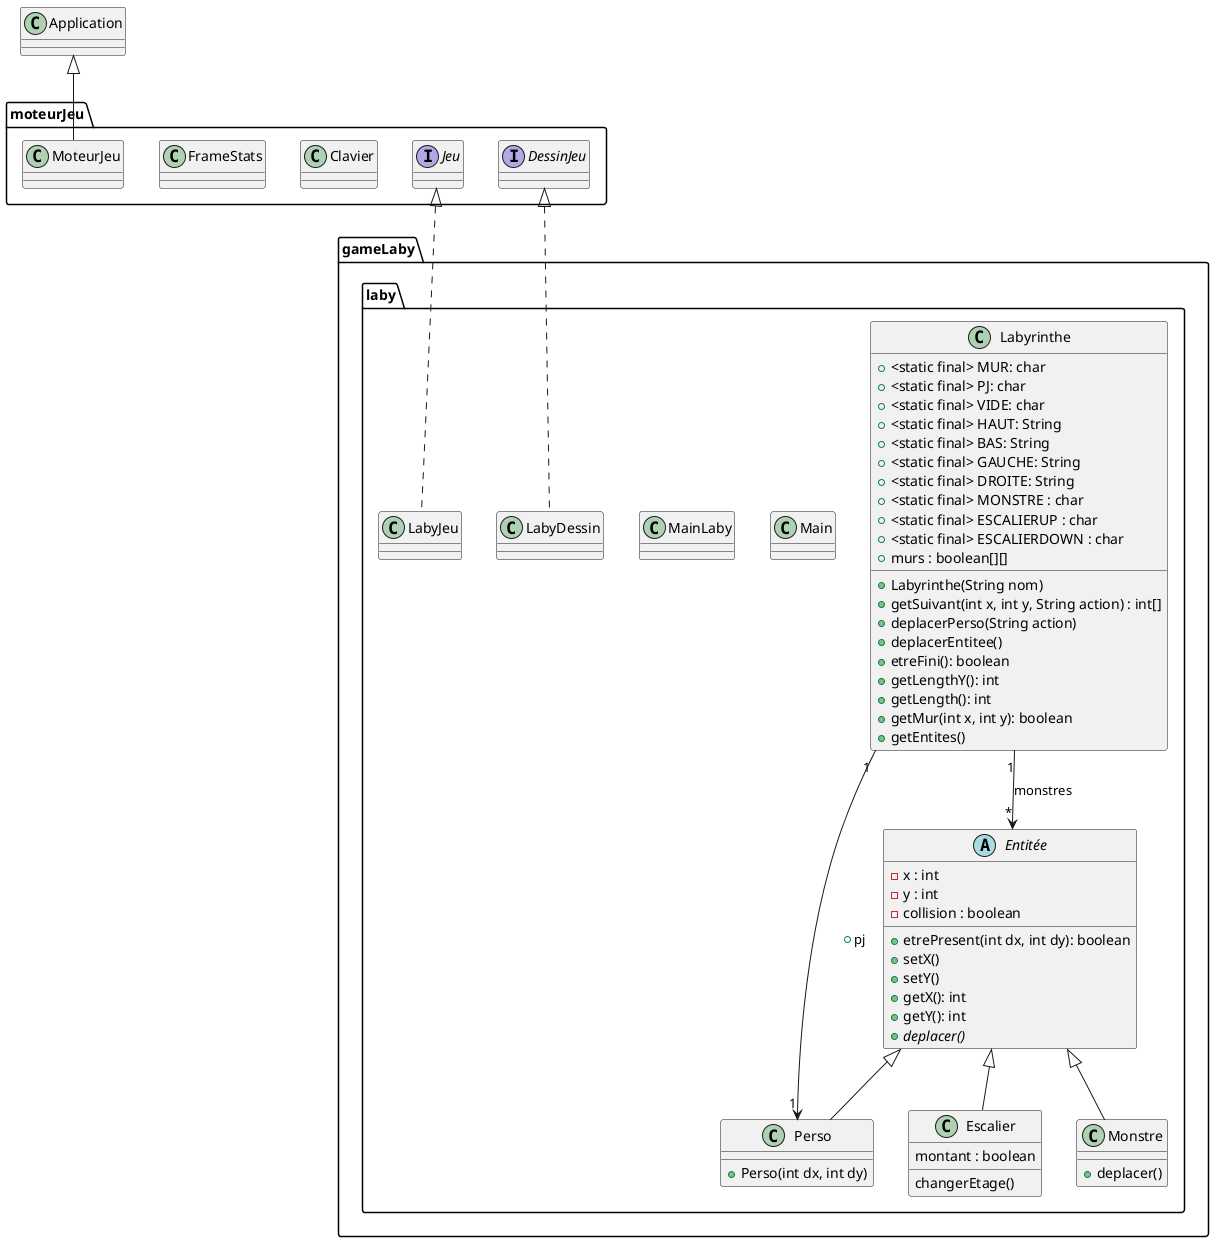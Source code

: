 @startuml
package gameLaby.laby{
class Labyrinthe{
+ <static final> MUR: char
+ <static final> PJ: char
+ <static final> VIDE: char
+ <static final> HAUT: String
+ <static final> BAS: String
+ <static final> GAUCHE: String
+ <static final> DROITE: String
+ <static final> MONSTRE : char
+ <static final> ESCALIERUP : char
+ <static final> ESCALIERDOWN : char
+ murs : boolean[][]
+ Labyrinthe(String nom)
+ getSuivant(int x, int y, String action) : int[]
+ deplacerPerso(String action)
+ deplacerEntitee()
+ etreFini(): boolean
+ getLengthY(): int
+ getLength(): int
+ getMur(int x, int y): boolean
+ getEntites()

}
class Main{
}
class MainLaby{
}
class Perso{
+Perso(int dx, int dy)
}
Abstract class Entitée{
- x : int
- y : int
- collision : boolean
+ etrePresent(int dx, int dy): boolean
+setX()
+setY()
+getX(): int
+getY(): int
+{abstract}deplacer()
}
class Monstre{
+deplacer()
}
class Escalier{
montant : boolean
changerEtage()
}
class LabyJeu{
}
class LabyDessin{
}
}


package moteurJeu{
interface Jeu{
}
interface DessinJeu{
}
class Clavier{
}
class FrameStats{
}
class MoteurJeu{
}
}
Labyrinthe "1" --> "*" Entitée : monstres
Labyrinthe "1" --> "1" Perso : + pj
Entitée <|-- Monstre
Entitée <|-- Perso
Entitée <|-- Escalier
Jeu <|.. LabyJeu
DessinJeu <|.. LabyDessin
Application <|-- MoteurJeu
@enduml